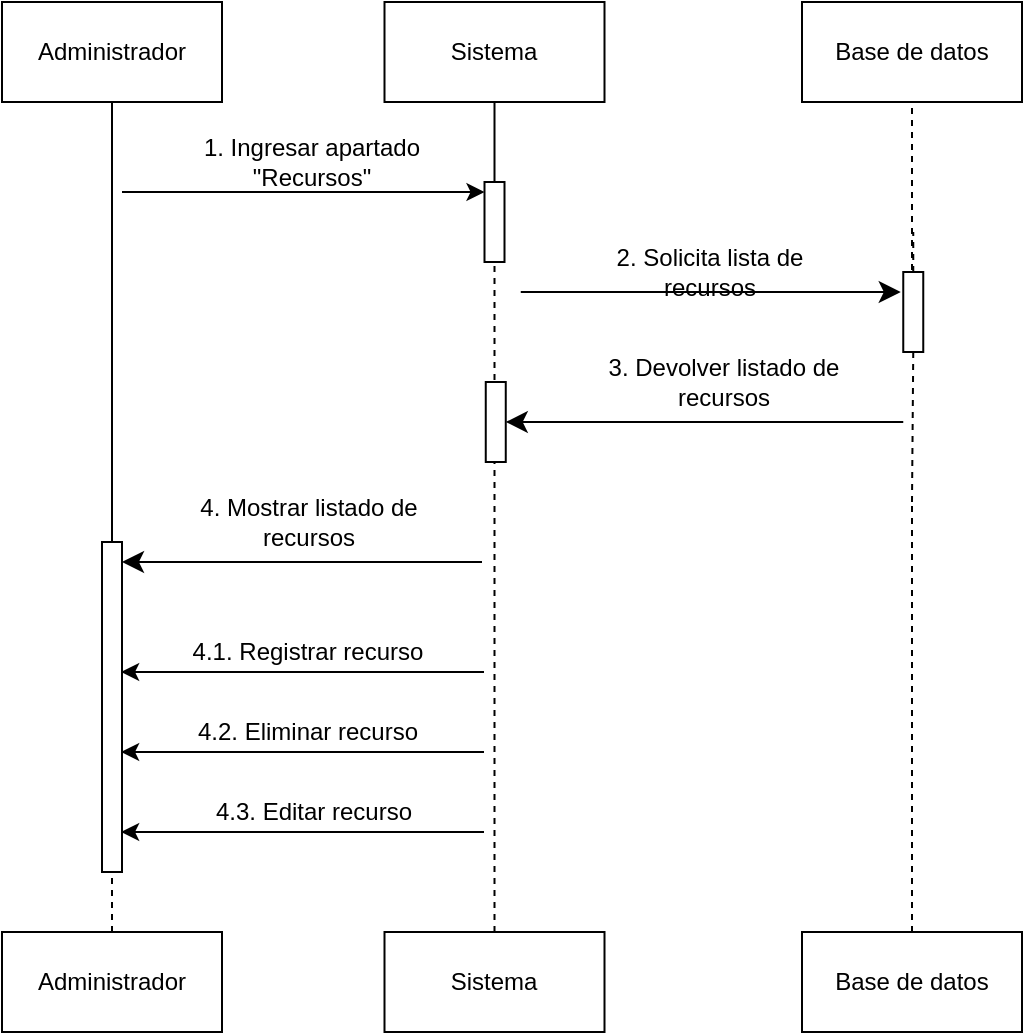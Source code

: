 <mxfile version="27.1.6">
  <diagram name="Página-1" id="e3umRrUHKhaPqrH1uW7i">
    <mxGraphModel grid="1" page="1" gridSize="10" guides="1" tooltips="1" connect="1" arrows="1" fold="1" pageScale="1" pageWidth="827" pageHeight="1169" math="0" shadow="0">
      <root>
        <mxCell id="0" />
        <mxCell id="1" parent="0" />
        <mxCell id="3wIM1wTRs99utwIzGLNN-1" value="Administrador" style="html=1;whiteSpace=wrap;" vertex="1" parent="1">
          <mxGeometry x="70" width="110" height="50" as="geometry" />
        </mxCell>
        <mxCell id="3wIM1wTRs99utwIzGLNN-2" value="Sistema&lt;span style=&quot;color: rgba(0, 0, 0, 0); font-family: monospace; font-size: 0px; text-align: start; text-wrap-mode: nowrap;&quot;&gt;%3CmxGraphModel%3E%3Croot%3E%3CmxCell%20id%3D%220%22%2F%3E%3CmxCell%20id%3D%221%22%20parent%3D%220%22%2F%3E%3CmxCell%20id%3D%222%22%20value%3D%22Usuario%22%20style%3D%22html%3D1%3BwhiteSpace%3Dwrap%3B%22%20vertex%3D%221%22%20parent%3D%221%22%3E%3CmxGeometry%20x%3D%2270%22%20y%3D%2240%22%20width%3D%22110%22%20height%3D%2250%22%20as%3D%22geometry%22%2F%3E%3C%2FmxCell%3E%3C%2Froot%3E%3C%2FmxGraphModel%3E&lt;/span&gt;" style="html=1;whiteSpace=wrap;" vertex="1" parent="1">
          <mxGeometry x="261.25" width="110" height="50" as="geometry" />
        </mxCell>
        <mxCell id="3wIM1wTRs99utwIzGLNN-3" value="Base de datos" style="html=1;whiteSpace=wrap;" vertex="1" parent="1">
          <mxGeometry x="470" width="110" height="50" as="geometry" />
        </mxCell>
        <mxCell id="3wIM1wTRs99utwIzGLNN-4" style="edgeStyle=orthogonalEdgeStyle;rounded=0;orthogonalLoop=1;jettySize=auto;html=1;exitX=0.5;exitY=0;exitDx=0;exitDy=0;dashed=1;endArrow=none;startFill=0;" edge="1" parent="1" source="3wIM1wTRs99utwIzGLNN-5" target="3wIM1wTRs99utwIzGLNN-1">
          <mxGeometry relative="1" as="geometry" />
        </mxCell>
        <mxCell id="3wIM1wTRs99utwIzGLNN-5" value="Administrador" style="html=1;whiteSpace=wrap;" vertex="1" parent="1">
          <mxGeometry x="70" y="465" width="110" height="50" as="geometry" />
        </mxCell>
        <mxCell id="3wIM1wTRs99utwIzGLNN-6" style="edgeStyle=orthogonalEdgeStyle;rounded=0;orthogonalLoop=1;jettySize=auto;html=1;exitX=0.5;exitY=0;exitDx=0;exitDy=0;dashed=1;endArrow=none;startFill=0;" edge="1" parent="1" source="3wIM1wTRs99utwIzGLNN-7" target="3wIM1wTRs99utwIzGLNN-2">
          <mxGeometry relative="1" as="geometry" />
        </mxCell>
        <mxCell id="3wIM1wTRs99utwIzGLNN-7" value="Sistema&lt;span style=&quot;color: rgba(0, 0, 0, 0); font-family: monospace; font-size: 0px; text-align: start; text-wrap-mode: nowrap;&quot;&gt;%3CmxGraphModel%3E%3Croot%3E%3CmxCell%20id%3D%220%22%2F%3E%3CmxCell%20id%3D%221%22%20parent%3D%220%22%2F%3E%3CmxCell%20id%3D%222%22%20value%3D%22Usuario%22%20style%3D%22html%3D1%3BwhiteSpace%3Dwrap%3B%22%20vertex%3D%221%22%20parent%3D%221%22%3E%3CmxGeometry%20x%3D%2270%22%20y%3D%2240%22%20width%3D%22110%22%20height%3D%2250%22%20as%3D%22geometry%22%2F%3E%3C%2FmxCell%3E%3C%2Froot%3E%3C%2FmxGraphModel%3E&lt;/span&gt;" style="html=1;whiteSpace=wrap;" vertex="1" parent="1">
          <mxGeometry x="261.25" y="465" width="110" height="50" as="geometry" />
        </mxCell>
        <mxCell id="3wIM1wTRs99utwIzGLNN-8" value="Base de datos" style="html=1;whiteSpace=wrap;" vertex="1" parent="1">
          <mxGeometry x="470" y="465" width="110" height="50" as="geometry" />
        </mxCell>
        <mxCell id="3wIM1wTRs99utwIzGLNN-9" value="" style="endArrow=none;dashed=1;html=1;rounded=0;" edge="1" parent="1" source="3wIM1wTRs99utwIzGLNN-26" target="3wIM1wTRs99utwIzGLNN-1">
          <mxGeometry width="50" height="50" relative="1" as="geometry">
            <mxPoint x="121" y="165" as="sourcePoint" />
            <mxPoint x="120" y="50" as="targetPoint" />
          </mxGeometry>
        </mxCell>
        <mxCell id="3wIM1wTRs99utwIzGLNN-10" value="" style="endArrow=none;dashed=1;html=1;rounded=0;entryX=0.5;entryY=1;entryDx=0;entryDy=0;" edge="1" parent="1" target="3wIM1wTRs99utwIzGLNN-3">
          <mxGeometry width="50" height="50" relative="1" as="geometry">
            <mxPoint x="525" y="170" as="sourcePoint" />
            <mxPoint x="340" y="70" as="targetPoint" />
          </mxGeometry>
        </mxCell>
        <mxCell id="3wIM1wTRs99utwIzGLNN-11" value="" style="endArrow=classic;html=1;rounded=0;entryX=0;entryY=0;entryDx=0;entryDy=5;entryPerimeter=0;" edge="1" parent="1" target="3wIM1wTRs99utwIzGLNN-20">
          <mxGeometry width="50" height="50" relative="1" as="geometry">
            <mxPoint x="130" y="95" as="sourcePoint" />
            <mxPoint x="230" y="70" as="targetPoint" />
          </mxGeometry>
        </mxCell>
        <mxCell id="3wIM1wTRs99utwIzGLNN-12" value="1. Ingresar apartado &quot;Recursos&quot;" style="text;html=1;align=center;verticalAlign=middle;whiteSpace=wrap;rounded=0;" vertex="1" parent="1">
          <mxGeometry x="140" y="70" width="170" height="20" as="geometry" />
        </mxCell>
        <mxCell id="3wIM1wTRs99utwIzGLNN-13" value="" style="endArrow=none;dashed=1;html=1;rounded=0;entryX=0.5;entryY=1;entryDx=0;entryDy=0;" edge="1" parent="1" source="3wIM1wTRs99utwIzGLNN-22">
          <mxGeometry width="50" height="50" relative="1" as="geometry">
            <mxPoint x="525.63" y="205" as="sourcePoint" />
            <mxPoint x="525.63" y="115" as="targetPoint" />
          </mxGeometry>
        </mxCell>
        <mxCell id="3wIM1wTRs99utwIzGLNN-14" value="2. Solicita lista de recursos" style="text;html=1;align=center;verticalAlign=middle;whiteSpace=wrap;rounded=0;" vertex="1" parent="1">
          <mxGeometry x="356.38" y="125" width="136" height="20" as="geometry" />
        </mxCell>
        <mxCell id="3wIM1wTRs99utwIzGLNN-15" value="" style="endArrow=classic;html=1;rounded=0;fontSize=12;startSize=8;endSize=8;curved=1;entryX=0;entryY=0;entryDx=0;entryDy=5;entryPerimeter=0;" edge="1" parent="1">
          <mxGeometry width="50" height="50" relative="1" as="geometry">
            <mxPoint x="329.38" y="145" as="sourcePoint" />
            <mxPoint x="519.38" y="145" as="targetPoint" />
          </mxGeometry>
        </mxCell>
        <mxCell id="3wIM1wTRs99utwIzGLNN-16" value="3. Devolver listado de recursos" style="text;html=1;align=center;verticalAlign=middle;whiteSpace=wrap;rounded=0;" vertex="1" parent="1">
          <mxGeometry x="371.25" y="180" width="120" height="20" as="geometry" />
        </mxCell>
        <mxCell id="3wIM1wTRs99utwIzGLNN-17" value="" style="endArrow=classic;html=1;rounded=0;fontSize=12;startSize=8;endSize=8;curved=0;" edge="1" parent="1" target="3wIM1wTRs99utwIzGLNN-23">
          <mxGeometry width="50" height="50" relative="1" as="geometry">
            <mxPoint x="520.63" y="210" as="sourcePoint" />
            <mxPoint x="324.38" y="350" as="targetPoint" />
            <Array as="points" />
          </mxGeometry>
        </mxCell>
        <mxCell id="3wIM1wTRs99utwIzGLNN-18" value="" style="endArrow=none;dashed=1;html=1;rounded=0;exitX=0.5;exitY=0;exitDx=0;exitDy=0;" edge="1" parent="1" source="3wIM1wTRs99utwIzGLNN-20" target="3wIM1wTRs99utwIzGLNN-2">
          <mxGeometry width="50" height="50" relative="1" as="geometry">
            <mxPoint x="320" y="545" as="sourcePoint" />
            <mxPoint x="320" y="25" as="targetPoint" />
          </mxGeometry>
        </mxCell>
        <mxCell id="3wIM1wTRs99utwIzGLNN-19" value="" style="endArrow=none;dashed=1;html=1;rounded=0;entryX=0.5;entryY=1;entryDx=0;entryDy=0;exitX=0.5;exitY=0;exitDx=0;exitDy=0;" edge="1" parent="1" source="3wIM1wTRs99utwIzGLNN-8">
          <mxGeometry width="50" height="50" relative="1" as="geometry">
            <mxPoint x="525" y="570" as="sourcePoint" />
            <mxPoint x="525" y="250" as="targetPoint" />
          </mxGeometry>
        </mxCell>
        <mxCell id="3wIM1wTRs99utwIzGLNN-20" value="" style="html=1;points=[[0,0,0,0,5],[0,1,0,0,-5],[1,0,0,0,5],[1,1,0,0,-5]];perimeter=orthogonalPerimeter;outlineConnect=0;targetShapes=umlLifeline;portConstraint=eastwest;newEdgeStyle={&quot;curved&quot;:0,&quot;rounded&quot;:0};" vertex="1" parent="1">
          <mxGeometry x="311.25" y="90" width="10" height="40" as="geometry" />
        </mxCell>
        <mxCell id="3wIM1wTRs99utwIzGLNN-21" value="" style="endArrow=none;dashed=1;html=1;rounded=0;entryX=0.5;entryY=1;entryDx=0;entryDy=0;" edge="1" parent="1" target="3wIM1wTRs99utwIzGLNN-22">
          <mxGeometry width="50" height="50" relative="1" as="geometry">
            <mxPoint x="525" y="250" as="sourcePoint" />
            <mxPoint x="525" y="160" as="targetPoint" />
          </mxGeometry>
        </mxCell>
        <mxCell id="3wIM1wTRs99utwIzGLNN-22" value="" style="html=1;points=[[0,0,0,0,5],[0,1,0,0,-5],[1,0,0,0,5],[1,1,0,0,-5]];perimeter=orthogonalPerimeter;outlineConnect=0;targetShapes=umlLifeline;portConstraint=eastwest;newEdgeStyle={&quot;curved&quot;:0,&quot;rounded&quot;:0};" vertex="1" parent="1">
          <mxGeometry x="520.63" y="135" width="10" height="40" as="geometry" />
        </mxCell>
        <mxCell id="3wIM1wTRs99utwIzGLNN-23" value="" style="html=1;points=[[0,0,0,0,5],[0,1,0,0,-5],[1,0,0,0,5],[1,1,0,0,-5]];perimeter=orthogonalPerimeter;outlineConnect=0;targetShapes=umlLifeline;portConstraint=eastwest;newEdgeStyle={&quot;curved&quot;:0,&quot;rounded&quot;:0};" vertex="1" parent="1">
          <mxGeometry x="311.88" y="190" width="10" height="40" as="geometry" />
        </mxCell>
        <mxCell id="3wIM1wTRs99utwIzGLNN-24" value="" style="endArrow=classic;html=1;rounded=0;fontSize=12;startSize=8;endSize=8;curved=0;" edge="1" parent="1" target="3wIM1wTRs99utwIzGLNN-26">
          <mxGeometry width="50" height="50" relative="1" as="geometry">
            <mxPoint x="310" y="280" as="sourcePoint" />
            <mxPoint x="122.25" y="280" as="targetPoint" />
            <Array as="points" />
          </mxGeometry>
        </mxCell>
        <mxCell id="3wIM1wTRs99utwIzGLNN-25" value="4. Mostrar listado de recursos" style="text;html=1;align=center;verticalAlign=middle;whiteSpace=wrap;rounded=0;" vertex="1" parent="1">
          <mxGeometry x="150.94" y="250" width="145" height="20" as="geometry" />
        </mxCell>
        <mxCell id="3wIM1wTRs99utwIzGLNN-26" value="" style="html=1;points=[[0,0,0,0,5],[0,1,0,0,-5],[1,0,0,0,5],[1,1,0,0,-5]];perimeter=orthogonalPerimeter;outlineConnect=0;targetShapes=umlLifeline;portConstraint=eastwest;newEdgeStyle={&quot;curved&quot;:0,&quot;rounded&quot;:0};" vertex="1" parent="1">
          <mxGeometry x="120" y="270" width="10" height="165" as="geometry" />
        </mxCell>
        <mxCell id="3wIM1wTRs99utwIzGLNN-27" value="" style="endArrow=classic;html=1;rounded=0;" edge="1" parent="1">
          <mxGeometry width="50" height="50" relative="1" as="geometry">
            <mxPoint x="311" y="335" as="sourcePoint" />
            <mxPoint x="129.56" y="335" as="targetPoint" />
          </mxGeometry>
        </mxCell>
        <mxCell id="3wIM1wTRs99utwIzGLNN-28" value="4.1. Registrar recurso" style="text;html=1;align=center;verticalAlign=middle;whiteSpace=wrap;rounded=0;" vertex="1" parent="1">
          <mxGeometry x="138.44" y="315" width="170" height="20" as="geometry" />
        </mxCell>
        <mxCell id="3wIM1wTRs99utwIzGLNN-29" value="" style="endArrow=classic;html=1;rounded=0;" edge="1" parent="1">
          <mxGeometry width="50" height="50" relative="1" as="geometry">
            <mxPoint x="311" y="375" as="sourcePoint" />
            <mxPoint x="129.56" y="375" as="targetPoint" />
          </mxGeometry>
        </mxCell>
        <mxCell id="3wIM1wTRs99utwIzGLNN-30" value="4.2. Eliminar recurso" style="text;html=1;align=center;verticalAlign=middle;whiteSpace=wrap;rounded=0;" vertex="1" parent="1">
          <mxGeometry x="138.44" y="355" width="170" height="20" as="geometry" />
        </mxCell>
        <mxCell id="3wIM1wTRs99utwIzGLNN-31" value="" style="endArrow=classic;html=1;rounded=0;" edge="1" parent="1">
          <mxGeometry width="50" height="50" relative="1" as="geometry">
            <mxPoint x="311" y="415" as="sourcePoint" />
            <mxPoint x="129.56" y="415" as="targetPoint" />
          </mxGeometry>
        </mxCell>
        <mxCell id="3wIM1wTRs99utwIzGLNN-32" value="4.3. Editar recurso" style="text;html=1;align=center;verticalAlign=middle;whiteSpace=wrap;rounded=0;" vertex="1" parent="1">
          <mxGeometry x="140.94" y="395" width="170" height="20" as="geometry" />
        </mxCell>
      </root>
    </mxGraphModel>
  </diagram>
</mxfile>
